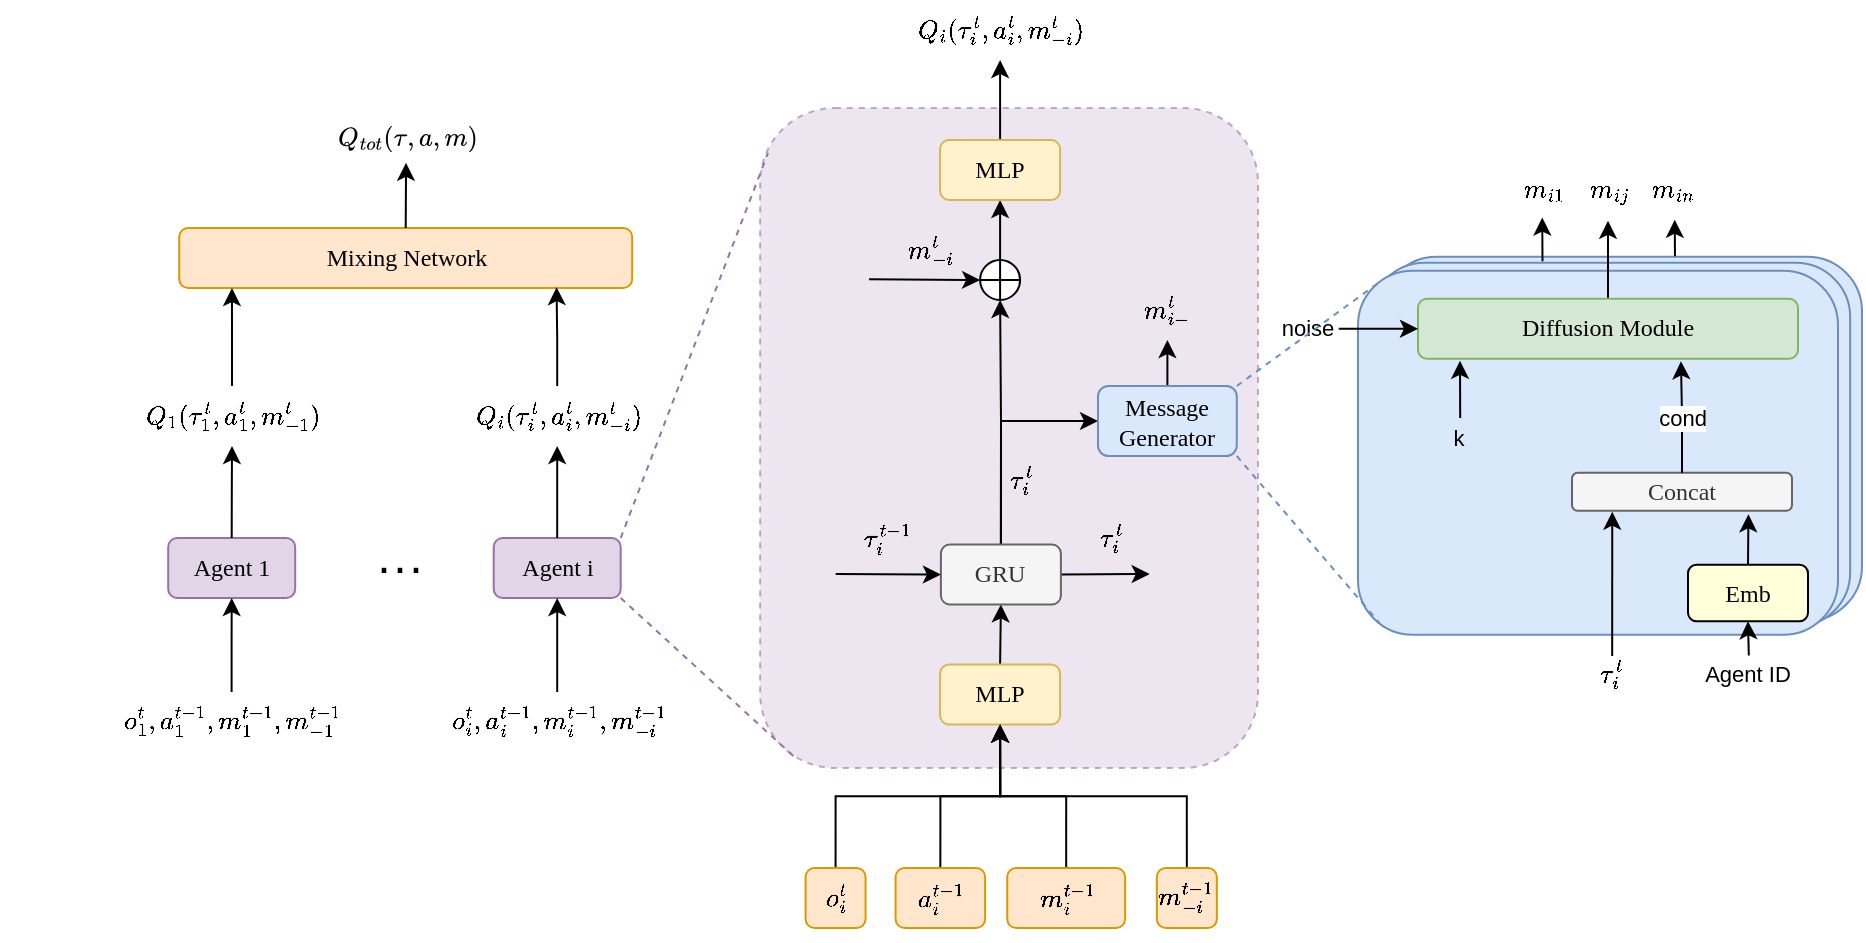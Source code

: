 <mxfile version="28.2.3">
  <diagram name="第 1 页" id="j_kEB10xvvqMMHWBlaHw">
    <mxGraphModel dx="1535" dy="314" grid="1" gridSize="10" guides="1" tooltips="1" connect="1" arrows="1" fold="1" page="1" pageScale="1" pageWidth="827" pageHeight="1169" math="1" shadow="0">
      <root>
        <mxCell id="0" />
        <mxCell id="1" parent="0" />
        <mxCell id="zm6_JO2zca3JV_tI3bl0-4" value="" style="rounded=1;whiteSpace=wrap;html=1;fillColor=#dae8fc;strokeColor=#6c8ebf;fontFamily=Garamond;" vertex="1" parent="1">
          <mxGeometry x="682" y="134.38" width="240" height="182" as="geometry" />
        </mxCell>
        <mxCell id="zm6_JO2zca3JV_tI3bl0-3" value="" style="rounded=1;whiteSpace=wrap;html=1;fillColor=#dae8fc;strokeColor=#6c8ebf;fontFamily=Garamond;" vertex="1" parent="1">
          <mxGeometry x="676.09" y="137.38" width="240" height="182" as="geometry" />
        </mxCell>
        <mxCell id="j8fgbLzyiCRr671T6UBr-1" value="" style="rounded=1;whiteSpace=wrap;html=1;fillColor=#dae8fc;strokeColor=#6c8ebf;fontFamily=Garamond;" parent="1" vertex="1">
          <mxGeometry x="670.0" y="141.38" width="240" height="182" as="geometry" />
        </mxCell>
        <mxCell id="j8fgbLzyiCRr671T6UBr-2" value="" style="text;html=1;align=center;verticalAlign=middle;whiteSpace=wrap;rounded=1;fillColor=#e1d5e7;strokeColor=#9673a6;fontFamily=Garamond;opacity=60;dashed=1;" parent="1" vertex="1">
          <mxGeometry x="371.05" y="60" width="248.95" height="330" as="geometry" />
        </mxCell>
        <mxCell id="j8fgbLzyiCRr671T6UBr-3" value="Agent 1" style="text;html=1;align=center;verticalAlign=middle;whiteSpace=wrap;rounded=1;fillColor=#e1d5e7;strokeColor=#9673a6;fontFamily=Garamond;" parent="1" vertex="1">
          <mxGeometry x="75.1" y="275" width="63.5" height="30" as="geometry" />
        </mxCell>
        <mxCell id="j8fgbLzyiCRr671T6UBr-4" value="Agent i" style="text;html=1;align=center;verticalAlign=middle;whiteSpace=wrap;rounded=1;fillColor=#e1d5e7;strokeColor=#9673a6;fontFamily=Garamond;" parent="1" vertex="1">
          <mxGeometry x="237.85" y="275" width="63.5" height="30" as="geometry" />
        </mxCell>
        <mxCell id="j8fgbLzyiCRr671T6UBr-5" style="edgeStyle=orthogonalEdgeStyle;rounded=0;orthogonalLoop=1;jettySize=auto;html=1;entryX=0.5;entryY=1;entryDx=0;entryDy=0;" parent="1" source="j8fgbLzyiCRr671T6UBr-6" target="j8fgbLzyiCRr671T6UBr-3" edge="1">
          <mxGeometry relative="1" as="geometry" />
        </mxCell>
        <mxCell id="j8fgbLzyiCRr671T6UBr-6" value="&lt;span style=&quot;text-align: start; white-space: pre-wrap;&quot;&gt;$$o_1^t,a_1^{t-1},m_1^{t-1},m_{-1}^{t-1}$$&lt;/span&gt;" style="text;html=1;align=center;verticalAlign=middle;resizable=0;points=[];autosize=1;strokeColor=none;fillColor=none;fontSize=11;" parent="1" vertex="1">
          <mxGeometry x="-8.15" y="352" width="230" height="30" as="geometry" />
        </mxCell>
        <mxCell id="j8fgbLzyiCRr671T6UBr-7" style="edgeStyle=orthogonalEdgeStyle;rounded=0;orthogonalLoop=1;jettySize=auto;html=1;entryX=0.5;entryY=1;entryDx=0;entryDy=0;" parent="1" source="j8fgbLzyiCRr671T6UBr-8" target="j8fgbLzyiCRr671T6UBr-4" edge="1">
          <mxGeometry relative="1" as="geometry" />
        </mxCell>
        <mxCell id="j8fgbLzyiCRr671T6UBr-8" value="&lt;span style=&quot;text-align: start; white-space: pre-wrap;&quot;&gt;$$o_i^t,a_i^{t-1},m_i^{t-1},m_{-i}^{t-1}$$&lt;/span&gt;" style="text;html=1;align=center;verticalAlign=middle;resizable=0;points=[];autosize=1;strokeColor=none;fillColor=none;fontSize=11;" parent="1" vertex="1">
          <mxGeometry x="159.6" y="352" width="220" height="30" as="geometry" />
        </mxCell>
        <mxCell id="j8fgbLzyiCRr671T6UBr-9" value="&lt;font style=&quot;font-size: 24px;&quot;&gt;···&lt;/font&gt;" style="text;html=1;align=center;verticalAlign=middle;whiteSpace=wrap;rounded=0;" parent="1" vertex="1">
          <mxGeometry x="170" y="275" width="42" height="30" as="geometry" />
        </mxCell>
        <mxCell id="j8fgbLzyiCRr671T6UBr-10" value="&lt;span style=&quot;text-align: start; white-space: pre-wrap;&quot;&gt;$$Q_1(\tau_1^t,a_1^t,m_{-1}^t)$$&lt;/span&gt;" style="text;html=1;align=center;verticalAlign=middle;resizable=0;points=[];autosize=1;strokeColor=none;fillColor=none;fontSize=11;" parent="1" vertex="1">
          <mxGeometry x="12" y="199" width="190" height="30" as="geometry" />
        </mxCell>
        <mxCell id="j8fgbLzyiCRr671T6UBr-11" value="&lt;span style=&quot;text-align: start; white-space: pre-wrap;&quot;&gt;$$Q_i(\tau_i^t,a_i^t,m_{-i}^t)$$&lt;/span&gt;" style="text;html=1;align=center;verticalAlign=middle;resizable=0;points=[];autosize=1;strokeColor=none;fillColor=none;fontSize=11;" parent="1" vertex="1">
          <mxGeometry x="184.6" y="199" width="170" height="30" as="geometry" />
        </mxCell>
        <mxCell id="j8fgbLzyiCRr671T6UBr-12" style="edgeStyle=orthogonalEdgeStyle;rounded=0;orthogonalLoop=1;jettySize=auto;html=1;exitX=0.5;exitY=0;exitDx=0;exitDy=0;" parent="1" source="j8fgbLzyiCRr671T6UBr-3" target="j8fgbLzyiCRr671T6UBr-10" edge="1">
          <mxGeometry relative="1" as="geometry" />
        </mxCell>
        <mxCell id="j8fgbLzyiCRr671T6UBr-13" style="edgeStyle=orthogonalEdgeStyle;rounded=0;orthogonalLoop=1;jettySize=auto;html=1;exitX=0.5;exitY=0;exitDx=0;exitDy=0;" parent="1" source="j8fgbLzyiCRr671T6UBr-4" target="j8fgbLzyiCRr671T6UBr-11" edge="1">
          <mxGeometry relative="1" as="geometry" />
        </mxCell>
        <mxCell id="j8fgbLzyiCRr671T6UBr-14" value="Mixing Network" style="text;html=1;align=center;verticalAlign=middle;whiteSpace=wrap;rounded=1;fillColor=#ffe6cc;strokeColor=#d79b00;fontFamily=Garamond;" parent="1" vertex="1">
          <mxGeometry x="80.6" y="120" width="226.5" height="30" as="geometry" />
        </mxCell>
        <mxCell id="j8fgbLzyiCRr671T6UBr-15" style="edgeStyle=orthogonalEdgeStyle;rounded=0;orthogonalLoop=1;jettySize=auto;html=1;entryX=0.218;entryY=1;entryDx=0;entryDy=0;entryPerimeter=0;" parent="1" source="j8fgbLzyiCRr671T6UBr-10" edge="1">
          <mxGeometry relative="1" as="geometry">
            <mxPoint x="106.977" y="150" as="targetPoint" />
          </mxGeometry>
        </mxCell>
        <mxCell id="j8fgbLzyiCRr671T6UBr-16" style="edgeStyle=orthogonalEdgeStyle;rounded=0;orthogonalLoop=1;jettySize=auto;html=1;entryX=0.833;entryY=0.986;entryDx=0;entryDy=0;entryPerimeter=0;" parent="1" source="j8fgbLzyiCRr671T6UBr-11" target="j8fgbLzyiCRr671T6UBr-14" edge="1">
          <mxGeometry relative="1" as="geometry" />
        </mxCell>
        <mxCell id="j8fgbLzyiCRr671T6UBr-17" value="&lt;span style=&quot;text-align: start; white-space: pre-wrap;&quot;&gt;&lt;svg style=&quot;vertical-align: -0.566ex;&quot; xmlns:xlink=&quot;http://www.w3.org/1999/xlink&quot; viewBox=&quot;0 -750 5318.8 1000&quot; role=&quot;img&quot; height=&quot;2.262ex&quot; width=&quot;12.034ex&quot; xmlns=&quot;http://www.w3.org/2000/svg&quot;&gt;&lt;defs&gt;&lt;path d=&quot;M399 -80Q399 -47 400 -30T402 -11V-7L387 -11Q341 -22 303 -22Q208 -22 138 35T51 201Q50 209 50 244Q50 346 98 438T227 601Q351 704 476 704Q514 704 524 703Q621 689 680 617T740 435Q740 255 592 107Q529 47 461 16L444 8V3Q444 2 449 -24T470 -66T516 -82Q551 -82 583 -60T625 -3Q631 11 638 11Q647 11 649 2Q649 -6 639 -34T611 -100T557 -165T481 -194Q399 -194 399 -87V-80ZM636 468Q636 523 621 564T580 625T530 655T477 665Q429 665 379 640Q277 591 215 464T153 216Q153 110 207 59Q231 38 236 38V46Q236 86 269 120T347 155Q372 155 390 144T417 114T429 82T435 55L448 64Q512 108 557 185T619 334T636 468ZM314 18Q362 18 404 39L403 49Q399 104 366 115Q354 117 347 117Q344 117 341 117T337 118Q317 118 296 98T274 52Q274 18 314 18Z&quot; id=&quot;MJX-17-TEX-I-1D444&quot;&gt;&lt;/path&gt;&lt;path d=&quot;M26 385Q19 392 19 395Q19 399 22 411T27 425Q29 430 36 430T87 431H140L159 511Q162 522 166 540T173 566T179 586T187 603T197 615T211 624T229 626Q247 625 254 615T261 596Q261 589 252 549T232 470L222 433Q222 431 272 431H323Q330 424 330 420Q330 398 317 385H210L174 240Q135 80 135 68Q135 26 162 26Q197 26 230 60T283 144Q285 150 288 151T303 153H307Q322 153 322 145Q322 142 319 133Q314 117 301 95T267 48T216 6T155 -11Q125 -11 98 4T59 56Q57 64 57 83V101L92 241Q127 382 128 383Q128 385 77 385H26Z&quot; id=&quot;MJX-17-TEX-I-1D461&quot;&gt;&lt;/path&gt;&lt;path d=&quot;M201 -11Q126 -11 80 38T34 156Q34 221 64 279T146 380Q222 441 301 441Q333 441 341 440Q354 437 367 433T402 417T438 387T464 338T476 268Q476 161 390 75T201 -11ZM121 120Q121 70 147 48T206 26Q250 26 289 58T351 142Q360 163 374 216T388 308Q388 352 370 375Q346 405 306 405Q243 405 195 347Q158 303 140 230T121 120Z&quot; id=&quot;MJX-17-TEX-I-1D45C&quot;&gt;&lt;/path&gt;&lt;path d=&quot;M94 250Q94 319 104 381T127 488T164 576T202 643T244 695T277 729T302 750H315H319Q333 750 333 741Q333 738 316 720T275 667T226 581T184 443T167 250T184 58T225 -81T274 -167T316 -220T333 -241Q333 -250 318 -250H315H302L274 -226Q180 -141 137 -14T94 250Z&quot; id=&quot;MJX-17-TEX-N-28&quot;&gt;&lt;/path&gt;&lt;path d=&quot;M39 284Q18 284 18 294Q18 301 45 338T99 398Q134 425 164 429Q170 431 332 431Q492 431 497 429Q517 424 517 402Q517 388 508 376T485 360Q479 358 389 358T299 356Q298 355 283 274T251 109T233 20Q228 5 215 -4T186 -13Q153 -13 153 20V30L203 192Q214 228 227 272T248 336L254 357Q254 358 208 358Q206 358 197 358T183 359Q105 359 61 295Q56 287 53 286T39 284Z&quot; id=&quot;MJX-17-TEX-I-1D70F&quot;&gt;&lt;/path&gt;&lt;path d=&quot;M78 35T78 60T94 103T137 121Q165 121 187 96T210 8Q210 -27 201 -60T180 -117T154 -158T130 -185T117 -194Q113 -194 104 -185T95 -172Q95 -168 106 -156T131 -126T157 -76T173 -3V9L172 8Q170 7 167 6T161 3T152 1T140 0Q113 0 96 17Z&quot; id=&quot;MJX-17-TEX-N-2C&quot;&gt;&lt;/path&gt;&lt;path d=&quot;M33 157Q33 258 109 349T280 441Q331 441 370 392Q386 422 416 422Q429 422 439 414T449 394Q449 381 412 234T374 68Q374 43 381 35T402 26Q411 27 422 35Q443 55 463 131Q469 151 473 152Q475 153 483 153H487Q506 153 506 144Q506 138 501 117T481 63T449 13Q436 0 417 -8Q409 -10 393 -10Q359 -10 336 5T306 36L300 51Q299 52 296 50Q294 48 292 46Q233 -10 172 -10Q117 -10 75 30T33 157ZM351 328Q351 334 346 350T323 385T277 405Q242 405 210 374T160 293Q131 214 119 129Q119 126 119 118T118 106Q118 61 136 44T179 26Q217 26 254 59T298 110Q300 114 325 217T351 328Z&quot; id=&quot;MJX-17-TEX-I-1D44E&quot;&gt;&lt;/path&gt;&lt;path d=&quot;M21 287Q22 293 24 303T36 341T56 388T88 425T132 442T175 435T205 417T221 395T229 376L231 369Q231 367 232 367L243 378Q303 442 384 442Q401 442 415 440T441 433T460 423T475 411T485 398T493 385T497 373T500 364T502 357L510 367Q573 442 659 442Q713 442 746 415T780 336Q780 285 742 178T704 50Q705 36 709 31T724 26Q752 26 776 56T815 138Q818 149 821 151T837 153Q857 153 857 145Q857 144 853 130Q845 101 831 73T785 17T716 -10Q669 -10 648 17T627 73Q627 92 663 193T700 345Q700 404 656 404H651Q565 404 506 303L499 291L466 157Q433 26 428 16Q415 -11 385 -11Q372 -11 364 -4T353 8T350 18Q350 29 384 161L420 307Q423 322 423 345Q423 404 379 404H374Q288 404 229 303L222 291L189 157Q156 26 151 16Q138 -11 108 -11Q95 -11 87 -5T76 7T74 17Q74 30 112 181Q151 335 151 342Q154 357 154 369Q154 405 129 405Q107 405 92 377T69 316T57 280Q55 278 41 278H27Q21 284 21 287Z&quot; id=&quot;MJX-17-TEX-I-1D45A&quot;&gt;&lt;/path&gt;&lt;path d=&quot;M60 749L64 750Q69 750 74 750H86L114 726Q208 641 251 514T294 250Q294 182 284 119T261 12T224 -76T186 -143T145 -194T113 -227T90 -246Q87 -249 86 -250H74Q66 -250 63 -250T58 -247T55 -238Q56 -237 66 -225Q221 -64 221 250T66 725Q56 737 55 738Q55 746 60 749Z&quot; id=&quot;MJX-17-TEX-N-29&quot;&gt;&lt;/path&gt;&lt;/defs&gt;&lt;g transform=&quot;scale(1,-1)&quot; stroke-width=&quot;0&quot; fill=&quot;currentColor&quot; stroke=&quot;currentColor&quot;&gt;&lt;g data-mml-node=&quot;math&quot;&gt;&lt;g data-mml-node=&quot;msub&quot;&gt;&lt;g data-mml-node=&quot;mi&quot;&gt;&lt;use xlink:href=&quot;#MJX-17-TEX-I-1D444&quot; data-c=&quot;1D444&quot;&gt;&lt;/use&gt;&lt;/g&gt;&lt;g data-mjx-texclass=&quot;ORD&quot; transform=&quot;translate(824,-150) scale(0.707)&quot; data-mml-node=&quot;TeXAtom&quot;&gt;&lt;g data-mml-node=&quot;mi&quot;&gt;&lt;use xlink:href=&quot;#MJX-17-TEX-I-1D461&quot; data-c=&quot;1D461&quot;&gt;&lt;/use&gt;&lt;/g&gt;&lt;g transform=&quot;translate(361,0)&quot; data-mml-node=&quot;mi&quot;&gt;&lt;use xlink:href=&quot;#MJX-17-TEX-I-1D45C&quot; data-c=&quot;1D45C&quot;&gt;&lt;/use&gt;&lt;/g&gt;&lt;g transform=&quot;translate(846,0)&quot; data-mml-node=&quot;mi&quot;&gt;&lt;use xlink:href=&quot;#MJX-17-TEX-I-1D461&quot; data-c=&quot;1D461&quot;&gt;&lt;/use&gt;&lt;/g&gt;&lt;/g&gt;&lt;/g&gt;&lt;g transform=&quot;translate(1727.5,0)&quot; data-mml-node=&quot;mo&quot;&gt;&lt;use xlink:href=&quot;#MJX-17-TEX-N-28&quot; data-c=&quot;28&quot;&gt;&lt;/use&gt;&lt;/g&gt;&lt;g transform=&quot;translate(2116.5,0)&quot; data-mml-node=&quot;mi&quot;&gt;&lt;use xlink:href=&quot;#MJX-17-TEX-I-1D70F&quot; data-c=&quot;1D70F&quot;&gt;&lt;/use&gt;&lt;/g&gt;&lt;g transform=&quot;translate(2633.5,0)&quot; data-mml-node=&quot;mo&quot;&gt;&lt;use xlink:href=&quot;#MJX-17-TEX-N-2C&quot; data-c=&quot;2C&quot;&gt;&lt;/use&gt;&lt;/g&gt;&lt;g transform=&quot;translate(3078.1,0)&quot; data-mml-node=&quot;mi&quot;&gt;&lt;use xlink:href=&quot;#MJX-17-TEX-I-1D44E&quot; data-c=&quot;1D44E&quot;&gt;&lt;/use&gt;&lt;/g&gt;&lt;g transform=&quot;translate(3607.1,0)&quot; data-mml-node=&quot;mo&quot;&gt;&lt;use xlink:href=&quot;#MJX-17-TEX-N-2C&quot; data-c=&quot;2C&quot;&gt;&lt;/use&gt;&lt;/g&gt;&lt;g transform=&quot;translate(4051.8,0)&quot; data-mml-node=&quot;mi&quot;&gt;&lt;use xlink:href=&quot;#MJX-17-TEX-I-1D45A&quot; data-c=&quot;1D45A&quot;&gt;&lt;/use&gt;&lt;/g&gt;&lt;g transform=&quot;translate(4929.8,0)&quot; data-mml-node=&quot;mo&quot;&gt;&lt;use xlink:href=&quot;#MJX-17-TEX-N-29&quot; data-c=&quot;29&quot;&gt;&lt;/use&gt;&lt;/g&gt;&lt;/g&gt;&lt;/g&gt;&lt;/svg&gt;&lt;/span&gt;" style="text;html=1;align=center;verticalAlign=middle;resizable=0;points=[];autosize=1;strokeColor=none;fillColor=none;fontSize=11;" parent="1" vertex="1">
          <mxGeometry x="148.85" y="60" width="90" height="30" as="geometry" />
        </mxCell>
        <mxCell id="j8fgbLzyiCRr671T6UBr-18" style="edgeStyle=orthogonalEdgeStyle;rounded=0;orthogonalLoop=1;jettySize=auto;html=1;exitX=0.5;exitY=0;exitDx=0;exitDy=0;entryX=0.502;entryY=0.914;entryDx=0;entryDy=0;entryPerimeter=0;" parent="1" source="j8fgbLzyiCRr671T6UBr-14" target="j8fgbLzyiCRr671T6UBr-17" edge="1">
          <mxGeometry relative="1" as="geometry" />
        </mxCell>
        <mxCell id="j8fgbLzyiCRr671T6UBr-19" style="edgeStyle=orthogonalEdgeStyle;rounded=0;orthogonalLoop=1;jettySize=auto;html=1;entryX=0.5;entryY=1;entryDx=0;entryDy=0;exitX=0.5;exitY=0;exitDx=0;exitDy=0;" parent="1" source="j8fgbLzyiCRr671T6UBr-67" target="j8fgbLzyiCRr671T6UBr-22" edge="1">
          <mxGeometry relative="1" as="geometry">
            <mxPoint x="491.517" y="402.0" as="sourcePoint" />
          </mxGeometry>
        </mxCell>
        <mxCell id="j8fgbLzyiCRr671T6UBr-21" style="edgeStyle=orthogonalEdgeStyle;rounded=0;orthogonalLoop=1;jettySize=auto;html=1;exitX=0.5;exitY=0;exitDx=0;exitDy=0;entryX=0.5;entryY=1;entryDx=0;entryDy=0;" parent="1" source="j8fgbLzyiCRr671T6UBr-22" target="j8fgbLzyiCRr671T6UBr-26" edge="1">
          <mxGeometry relative="1" as="geometry" />
        </mxCell>
        <mxCell id="j8fgbLzyiCRr671T6UBr-22" value="MLP" style="rounded=1;whiteSpace=wrap;html=1;fillColor=#fff2cc;fontFamily=Garamond;strokeColor=#d6b656;" parent="1" vertex="1">
          <mxGeometry x="461.05" y="338.25" width="60" height="30" as="geometry" />
        </mxCell>
        <mxCell id="j8fgbLzyiCRr671T6UBr-23" style="rounded=0;orthogonalLoop=1;jettySize=auto;html=1;exitX=1;exitY=0.5;exitDx=0;exitDy=0;" parent="1" source="j8fgbLzyiCRr671T6UBr-26" edge="1">
          <mxGeometry relative="1" as="geometry">
            <mxPoint x="565.85" y="293" as="targetPoint" />
          </mxGeometry>
        </mxCell>
        <mxCell id="j8fgbLzyiCRr671T6UBr-24" style="edgeStyle=orthogonalEdgeStyle;rounded=0;orthogonalLoop=1;jettySize=auto;html=1;exitX=0.5;exitY=0;exitDx=0;exitDy=0;entryX=0.5;entryY=1;entryDx=0;entryDy=0;" parent="1" source="j8fgbLzyiCRr671T6UBr-26" target="j8fgbLzyiCRr671T6UBr-31" edge="1">
          <mxGeometry relative="1" as="geometry" />
        </mxCell>
        <mxCell id="j8fgbLzyiCRr671T6UBr-25" style="edgeStyle=orthogonalEdgeStyle;rounded=0;orthogonalLoop=1;jettySize=auto;html=1;exitX=0.5;exitY=0;exitDx=0;exitDy=0;entryX=0;entryY=0.5;entryDx=0;entryDy=0;" parent="1" source="j8fgbLzyiCRr671T6UBr-26" target="j8fgbLzyiCRr671T6UBr-33" edge="1">
          <mxGeometry relative="1" as="geometry">
            <Array as="points">
              <mxPoint x="491" y="216" />
            </Array>
          </mxGeometry>
        </mxCell>
        <mxCell id="j8fgbLzyiCRr671T6UBr-26" value="GRU" style="rounded=1;whiteSpace=wrap;html=1;fillColor=#f5f5f5;strokeColor=#666666;fontFamily=Garamond;fontColor=#333333;" parent="1" vertex="1">
          <mxGeometry x="461.45" y="278.25" width="60" height="30" as="geometry" />
        </mxCell>
        <mxCell id="j8fgbLzyiCRr671T6UBr-27" value="&lt;span style=&quot;text-align: start; white-space: pre-wrap;&quot;&gt;$$\tau_i^t$$&lt;/span&gt;" style="text;html=1;align=center;verticalAlign=middle;resizable=0;points=[];autosize=1;strokeColor=none;fillColor=none;fontSize=11;" parent="1" vertex="1">
          <mxGeometry x="505.85" y="260" width="80" height="30" as="geometry" />
        </mxCell>
        <mxCell id="j8fgbLzyiCRr671T6UBr-28" style="rounded=0;orthogonalLoop=1;jettySize=auto;html=1;entryX=0;entryY=0.5;entryDx=0;entryDy=0;" parent="1" target="j8fgbLzyiCRr671T6UBr-26" edge="1">
          <mxGeometry relative="1" as="geometry">
            <mxPoint x="599.85" y="290.143" as="targetPoint" />
            <mxPoint x="408.85" y="293" as="sourcePoint" />
          </mxGeometry>
        </mxCell>
        <mxCell id="j8fgbLzyiCRr671T6UBr-29" value="&lt;span style=&quot;text-align: start; white-space: pre-wrap;&quot;&gt;$$\tau_i^{t-1}$$&lt;/span&gt;" style="text;html=1;align=center;verticalAlign=middle;resizable=0;points=[];autosize=1;strokeColor=none;fillColor=none;fontSize=11;" parent="1" vertex="1">
          <mxGeometry x="383.6" y="260" width="100" height="30" as="geometry" />
        </mxCell>
        <mxCell id="j8fgbLzyiCRr671T6UBr-30" style="edgeStyle=orthogonalEdgeStyle;rounded=0;orthogonalLoop=1;jettySize=auto;html=1;exitX=0.5;exitY=0;exitDx=0;exitDy=0;entryX=0.5;entryY=1;entryDx=0;entryDy=0;" parent="1" source="j8fgbLzyiCRr671T6UBr-31" target="j8fgbLzyiCRr671T6UBr-39" edge="1">
          <mxGeometry relative="1" as="geometry" />
        </mxCell>
        <mxCell id="j8fgbLzyiCRr671T6UBr-31" value="" style="shape=orEllipse;perimeter=ellipsePerimeter;whiteSpace=wrap;html=1;backgroundOutline=1;fontStyle=1;" parent="1" vertex="1">
          <mxGeometry x="481.05" y="136" width="20" height="20" as="geometry" />
        </mxCell>
        <mxCell id="zm6_JO2zca3JV_tI3bl0-14" style="edgeStyle=orthogonalEdgeStyle;rounded=0;orthogonalLoop=1;jettySize=auto;html=1;exitX=0.5;exitY=0;exitDx=0;exitDy=0;" edge="1" parent="1" source="j8fgbLzyiCRr671T6UBr-33" target="j8fgbLzyiCRr671T6UBr-78">
          <mxGeometry relative="1" as="geometry" />
        </mxCell>
        <mxCell id="j8fgbLzyiCRr671T6UBr-33" value="&lt;font&gt;Message&lt;br&gt;Generator&lt;/font&gt;" style="rounded=1;whiteSpace=wrap;html=1;fillColor=#dae8fc;strokeColor=#6c8ebf;fontFamily=Garamond;" parent="1" vertex="1">
          <mxGeometry x="540.0" y="199" width="69.4" height="35" as="geometry" />
        </mxCell>
        <mxCell id="j8fgbLzyiCRr671T6UBr-35" value="&lt;span style=&quot;text-align: start; white-space: pre-wrap;&quot;&gt;$$m_{-i}^t$$&lt;/span&gt;" style="text;html=1;align=center;verticalAlign=middle;resizable=0;points=[];autosize=1;strokeColor=none;fillColor=none;fontSize=11;" parent="1" vertex="1">
          <mxGeometry x="415.85" y="116" width="80" height="30" as="geometry" />
        </mxCell>
        <mxCell id="j8fgbLzyiCRr671T6UBr-36" style="rounded=0;orthogonalLoop=1;jettySize=auto;html=1;entryX=0;entryY=0.5;entryDx=0;entryDy=0;exitX=0.121;exitY=0.986;exitDx=0;exitDy=0;exitPerimeter=0;" parent="1" source="j8fgbLzyiCRr671T6UBr-35" target="j8fgbLzyiCRr671T6UBr-31" edge="1">
          <mxGeometry relative="1" as="geometry">
            <mxPoint x="468.85" y="256" as="targetPoint" />
            <mxPoint x="415.85" y="256" as="sourcePoint" />
          </mxGeometry>
        </mxCell>
        <mxCell id="j8fgbLzyiCRr671T6UBr-37" value="&lt;span style=&quot;text-align: start; white-space: pre-wrap;&quot;&gt;$$\tau_i^t$$&lt;/span&gt;" style="text;html=1;align=center;verticalAlign=middle;resizable=0;points=[];autosize=1;strokeColor=none;fillColor=none;fontSize=11;" parent="1" vertex="1">
          <mxGeometry x="461.45" y="231.38" width="80" height="30" as="geometry" />
        </mxCell>
        <mxCell id="j8fgbLzyiCRr671T6UBr-38" style="edgeStyle=orthogonalEdgeStyle;rounded=0;orthogonalLoop=1;jettySize=auto;html=1;exitX=0.5;exitY=0;exitDx=0;exitDy=0;" parent="1" source="j8fgbLzyiCRr671T6UBr-39" target="j8fgbLzyiCRr671T6UBr-40" edge="1">
          <mxGeometry relative="1" as="geometry" />
        </mxCell>
        <mxCell id="j8fgbLzyiCRr671T6UBr-39" value="MLP" style="rounded=1;whiteSpace=wrap;html=1;fillColor=#fff2cc;fontFamily=Garamond;strokeColor=#d6b656;" parent="1" vertex="1">
          <mxGeometry x="461.05" y="76" width="60" height="30" as="geometry" />
        </mxCell>
        <mxCell id="j8fgbLzyiCRr671T6UBr-40" value="&lt;span style=&quot;text-align: start; white-space: pre-wrap;&quot;&gt;$$Q_i(\tau_i^t,a_i^t,m_{-i}^t)$$&lt;/span&gt;" style="text;html=1;align=center;verticalAlign=middle;resizable=0;points=[];autosize=1;strokeColor=none;fillColor=none;fontSize=11;" parent="1" vertex="1">
          <mxGeometry x="406.05" y="6" width="170" height="30" as="geometry" />
        </mxCell>
        <mxCell id="j8fgbLzyiCRr671T6UBr-41" style="rounded=0;orthogonalLoop=1;jettySize=auto;html=1;entryX=0.016;entryY=0.068;entryDx=0;entryDy=0;entryPerimeter=0;endArrow=none;endFill=0;exitX=1;exitY=0;exitDx=0;exitDy=0;dashed=1;fillColor=#e1d5e7;strokeColor=#9673a6;" parent="1" source="j8fgbLzyiCRr671T6UBr-4" target="j8fgbLzyiCRr671T6UBr-2" edge="1">
          <mxGeometry relative="1" as="geometry">
            <mxPoint x="303.6" y="276" as="sourcePoint" />
          </mxGeometry>
        </mxCell>
        <mxCell id="j8fgbLzyiCRr671T6UBr-42" style="rounded=0;orthogonalLoop=1;jettySize=auto;html=1;entryX=0.067;entryY=0.982;entryDx=0;entryDy=0;entryPerimeter=0;endArrow=none;endFill=0;exitX=1;exitY=1;exitDx=0;exitDy=0;dashed=1;fillColor=#e1d5e7;strokeColor=#9673a6;" parent="1" source="j8fgbLzyiCRr671T6UBr-4" target="j8fgbLzyiCRr671T6UBr-2" edge="1">
          <mxGeometry relative="1" as="geometry">
            <mxPoint x="323.6" y="365" as="sourcePoint" />
            <mxPoint x="396.6" y="200" as="targetPoint" />
          </mxGeometry>
        </mxCell>
        <mxCell id="zm6_JO2zca3JV_tI3bl0-5" style="edgeStyle=orthogonalEdgeStyle;rounded=0;orthogonalLoop=1;jettySize=auto;html=1;exitX=0.5;exitY=0;exitDx=0;exitDy=0;" edge="1" parent="1" source="j8fgbLzyiCRr671T6UBr-44" target="j8fgbLzyiCRr671T6UBr-55">
          <mxGeometry relative="1" as="geometry" />
        </mxCell>
        <mxCell id="j8fgbLzyiCRr671T6UBr-44" value="Diffusion Module" style="rounded=1;whiteSpace=wrap;html=1;fillColor=#d5e8d4;fontFamily=Garamond;strokeColor=#82b366;" parent="1" vertex="1">
          <mxGeometry x="700.0" y="155.38" width="190" height="30" as="geometry" />
        </mxCell>
        <mxCell id="j8fgbLzyiCRr671T6UBr-45" style="edgeStyle=orthogonalEdgeStyle;rounded=0;orthogonalLoop=1;jettySize=auto;html=1;exitX=0.5;exitY=0;exitDx=0;exitDy=0;entryX=0.183;entryY=1.026;entryDx=0;entryDy=0;entryPerimeter=0;" parent="1" source="j8fgbLzyiCRr671T6UBr-46" target="j8fgbLzyiCRr671T6UBr-61" edge="1">
          <mxGeometry relative="1" as="geometry">
            <mxPoint x="757.62" y="370.38" as="targetPoint" />
          </mxGeometry>
        </mxCell>
        <mxCell id="j8fgbLzyiCRr671T6UBr-46" value="&lt;span style=&quot;font-size: 11px; text-align: start; white-space-collapse: preserve;&quot;&gt;$$\tau_i^t$$&lt;/span&gt;" style="text;html=1;align=center;verticalAlign=middle;whiteSpace=wrap;rounded=0;" parent="1" vertex="1">
          <mxGeometry x="789.4" y="334" width="15.38" height="18" as="geometry" />
        </mxCell>
        <mxCell id="j8fgbLzyiCRr671T6UBr-47" style="edgeStyle=orthogonalEdgeStyle;rounded=0;orthogonalLoop=1;jettySize=auto;html=1;entryX=0;entryY=0.5;entryDx=0;entryDy=0;exitX=1;exitY=0.5;exitDx=0;exitDy=0;" parent="1" source="j8fgbLzyiCRr671T6UBr-48" target="j8fgbLzyiCRr671T6UBr-44" edge="1">
          <mxGeometry relative="1" as="geometry">
            <mxPoint x="733.0" y="216.38" as="sourcePoint" />
            <mxPoint x="790" y="196.38" as="targetPoint" />
          </mxGeometry>
        </mxCell>
        <mxCell id="j8fgbLzyiCRr671T6UBr-48" value="&lt;span style=&quot;font-size: 11px; text-align: start; white-space-collapse: preserve;&quot;&gt;noise&lt;/span&gt;" style="text;html=1;align=center;verticalAlign=middle;whiteSpace=wrap;rounded=0;" parent="1" vertex="1">
          <mxGeometry x="630.0" y="161.25" width="30.38" height="18.25" as="geometry" />
        </mxCell>
        <mxCell id="j8fgbLzyiCRr671T6UBr-49" style="edgeStyle=orthogonalEdgeStyle;rounded=0;orthogonalLoop=1;jettySize=auto;html=1;exitX=0.5;exitY=0;exitDx=0;exitDy=0;entryX=0.5;entryY=1;entryDx=0;entryDy=0;" parent="1" source="j8fgbLzyiCRr671T6UBr-50" target="j8fgbLzyiCRr671T6UBr-51" edge="1">
          <mxGeometry relative="1" as="geometry" />
        </mxCell>
        <mxCell id="j8fgbLzyiCRr671T6UBr-50" value="&lt;div style=&quot;text-align: start;&quot;&gt;&lt;span style=&quot;background-color: transparent; color: light-dark(rgb(0, 0, 0), rgb(255, 255, 255)); font-size: 11px; white-space-collapse: preserve;&quot;&gt;Agent ID&lt;/span&gt;&lt;/div&gt;" style="text;html=1;align=center;verticalAlign=middle;whiteSpace=wrap;rounded=0;" parent="1" vertex="1">
          <mxGeometry x="840.4" y="333.75" width="50" height="18.25" as="geometry" />
        </mxCell>
        <mxCell id="j8fgbLzyiCRr671T6UBr-51" value="Emb" style="rounded=1;whiteSpace=wrap;html=1;fillColor=#ffffd9;fontFamily=Garamond;" parent="1" vertex="1">
          <mxGeometry x="835" y="288.38" width="60" height="28.25" as="geometry" />
        </mxCell>
        <mxCell id="j8fgbLzyiCRr671T6UBr-52" style="edgeStyle=orthogonalEdgeStyle;rounded=0;orthogonalLoop=1;jettySize=auto;html=1;exitX=0.5;exitY=0;exitDx=0;exitDy=0;" parent="1" source="j8fgbLzyiCRr671T6UBr-53" edge="1">
          <mxGeometry relative="1" as="geometry">
            <mxPoint x="722.09" y="218.38" as="sourcePoint" />
            <mxPoint x="721" y="186.38" as="targetPoint" />
          </mxGeometry>
        </mxCell>
        <mxCell id="j8fgbLzyiCRr671T6UBr-53" value="&lt;span style=&quot;font-size: 11px; text-align: start; white-space-collapse: preserve;&quot;&gt;k&lt;/span&gt;" style="text;html=1;align=center;verticalAlign=middle;whiteSpace=wrap;rounded=0;" parent="1" vertex="1">
          <mxGeometry x="713.4" y="215" width="15.38" height="20" as="geometry" />
        </mxCell>
        <mxCell id="j8fgbLzyiCRr671T6UBr-54" value="&lt;span style=&quot;text-align: start; white-space: pre-wrap;&quot;&gt;$$m_{i1}$$&lt;/span&gt;" style="text;html=1;align=center;verticalAlign=middle;resizable=0;points=[];autosize=1;strokeColor=none;fillColor=none;fontSize=11;" parent="1" vertex="1">
          <mxGeometry x="722.78" y="86.38" width="80" height="30" as="geometry" />
        </mxCell>
        <mxCell id="j8fgbLzyiCRr671T6UBr-55" value="&lt;span style=&quot;text-align: start; white-space: pre-wrap;&quot;&gt;$$m_{ij}$$&lt;/span&gt;" style="text;html=1;align=center;verticalAlign=middle;resizable=0;points=[];autosize=1;strokeColor=none;fillColor=none;fontSize=11;" parent="1" vertex="1">
          <mxGeometry x="755" y="86.38" width="80" height="30" as="geometry" />
        </mxCell>
        <mxCell id="j8fgbLzyiCRr671T6UBr-56" value="&lt;span style=&quot;text-align: start; white-space: pre-wrap;&quot;&gt;$$m_{in}$$&lt;/span&gt;" style="text;html=1;align=center;verticalAlign=middle;resizable=0;points=[];autosize=1;strokeColor=none;fillColor=none;fontSize=11;" parent="1" vertex="1">
          <mxGeometry x="787.4" y="86.38" width="80" height="30" as="geometry" />
        </mxCell>
        <mxCell id="j8fgbLzyiCRr671T6UBr-57" style="edgeStyle=orthogonalEdgeStyle;rounded=0;orthogonalLoop=1;jettySize=auto;html=1;entryX=0.089;entryY=0.946;entryDx=0;entryDy=0;entryPerimeter=0;exitX=0.359;exitY=-0.004;exitDx=0;exitDy=0;exitPerimeter=0;" parent="1" source="zm6_JO2zca3JV_tI3bl0-3" target="j8fgbLzyiCRr671T6UBr-55" edge="1">
          <mxGeometry relative="1" as="geometry">
            <mxPoint x="762" y="137" as="sourcePoint" />
            <mxPoint x="790" y="116.38" as="targetPoint" />
          </mxGeometry>
        </mxCell>
        <mxCell id="j8fgbLzyiCRr671T6UBr-59" style="rounded=0;orthogonalLoop=1;jettySize=auto;html=1;entryX=0.045;entryY=0.968;entryDx=0;entryDy=0;entryPerimeter=0;endArrow=none;endFill=0;exitX=1;exitY=1;exitDx=0;exitDy=0;dashed=1;fillColor=#dae8fc;strokeColor=#6c8ebf;" parent="1" source="j8fgbLzyiCRr671T6UBr-33" target="j8fgbLzyiCRr671T6UBr-1" edge="1">
          <mxGeometry relative="1" as="geometry">
            <mxPoint x="764.195" y="222.695" as="sourcePoint" />
            <mxPoint x="486.6" y="168.38" as="targetPoint" />
          </mxGeometry>
        </mxCell>
        <mxCell id="j8fgbLzyiCRr671T6UBr-60" style="rounded=0;orthogonalLoop=1;jettySize=auto;html=1;entryX=0.05;entryY=0.026;entryDx=0;entryDy=0;entryPerimeter=0;endArrow=none;endFill=0;exitX=1;exitY=0;exitDx=0;exitDy=0;dashed=1;fillColor=#dae8fc;strokeColor=#6c8ebf;" parent="1" source="j8fgbLzyiCRr671T6UBr-33" target="j8fgbLzyiCRr671T6UBr-1" edge="1">
          <mxGeometry relative="1" as="geometry">
            <mxPoint x="769.4" y="187.38" as="sourcePoint" />
            <mxPoint x="797.98" y="35.38" as="targetPoint" />
          </mxGeometry>
        </mxCell>
        <mxCell id="j8fgbLzyiCRr671T6UBr-61" value="Concat" style="rounded=1;whiteSpace=wrap;html=1;fillColor=#f5f5f5;fontFamily=Garamond;fontColor=#333333;strokeColor=#666666;" parent="1" vertex="1">
          <mxGeometry x="777" y="242.38" width="110" height="19" as="geometry" />
        </mxCell>
        <mxCell id="j8fgbLzyiCRr671T6UBr-62" style="edgeStyle=orthogonalEdgeStyle;rounded=0;orthogonalLoop=1;jettySize=auto;html=1;exitX=0.5;exitY=0;exitDx=0;exitDy=0;entryX=0.802;entryY=1.092;entryDx=0;entryDy=0;entryPerimeter=0;" parent="1" source="j8fgbLzyiCRr671T6UBr-51" target="j8fgbLzyiCRr671T6UBr-61" edge="1">
          <mxGeometry relative="1" as="geometry" />
        </mxCell>
        <mxCell id="j8fgbLzyiCRr671T6UBr-63" style="edgeStyle=orthogonalEdgeStyle;rounded=0;orthogonalLoop=1;jettySize=auto;html=1;exitX=0.5;exitY=0;exitDx=0;exitDy=0;entryX=0.692;entryY=1.042;entryDx=0;entryDy=0;entryPerimeter=0;" parent="1" source="j8fgbLzyiCRr671T6UBr-61" target="j8fgbLzyiCRr671T6UBr-44" edge="1">
          <mxGeometry relative="1" as="geometry" />
        </mxCell>
        <mxCell id="j8fgbLzyiCRr671T6UBr-64" value="cond" style="edgeLabel;html=1;align=center;verticalAlign=middle;resizable=0;points=[];" parent="j8fgbLzyiCRr671T6UBr-63" vertex="1" connectable="0">
          <mxGeometry x="-0.023" y="-1" relative="1" as="geometry">
            <mxPoint x="-1" as="offset" />
          </mxGeometry>
        </mxCell>
        <mxCell id="j8fgbLzyiCRr671T6UBr-69" style="edgeStyle=orthogonalEdgeStyle;rounded=0;orthogonalLoop=1;jettySize=auto;html=1;exitX=0.5;exitY=0;exitDx=0;exitDy=0;entryX=0.5;entryY=1;entryDx=0;entryDy=0;" parent="1" source="j8fgbLzyiCRr671T6UBr-65" target="j8fgbLzyiCRr671T6UBr-22" edge="1">
          <mxGeometry relative="1" as="geometry" />
        </mxCell>
        <mxCell id="j8fgbLzyiCRr671T6UBr-65" value="&lt;span style=&quot;font-family: Helvetica; font-size: 11px; text-align: start; white-space-collapse: preserve;&quot;&gt;$$o_i^t$$&lt;/span&gt;" style="text;html=1;align=center;verticalAlign=middle;whiteSpace=wrap;rounded=1;fillColor=#ffe6cc;strokeColor=#d79b00;fontFamily=Garamond;" parent="1" vertex="1">
          <mxGeometry x="393.79" y="440" width="30" height="30" as="geometry" />
        </mxCell>
        <mxCell id="j8fgbLzyiCRr671T6UBr-70" style="edgeStyle=orthogonalEdgeStyle;rounded=0;orthogonalLoop=1;jettySize=auto;html=1;exitX=0.5;exitY=0;exitDx=0;exitDy=0;entryX=0.5;entryY=1;entryDx=0;entryDy=0;" parent="1" source="j8fgbLzyiCRr671T6UBr-66" target="j8fgbLzyiCRr671T6UBr-22" edge="1">
          <mxGeometry relative="1" as="geometry" />
        </mxCell>
        <mxCell id="j8fgbLzyiCRr671T6UBr-66" value="&lt;span style=&quot;font-family: Helvetica; font-size: 11px; text-align: start; white-space-collapse: preserve;&quot;&gt;$$a_i^{t-1}$$&lt;/span&gt;" style="text;html=1;align=center;verticalAlign=middle;whiteSpace=wrap;rounded=1;fillColor=#ffe6cc;strokeColor=#d79b00;fontFamily=Garamond;" parent="1" vertex="1">
          <mxGeometry x="438.79" y="440" width="44.78" height="30" as="geometry" />
        </mxCell>
        <mxCell id="j8fgbLzyiCRr671T6UBr-67" value="&lt;span style=&quot;font-family: Helvetica; font-size: 11px; text-align: start; white-space-collapse: preserve;&quot;&gt;$$m_{-i}^{t-1}$$&lt;/span&gt;" style="text;html=1;align=center;verticalAlign=middle;whiteSpace=wrap;rounded=1;fillColor=#ffe6cc;strokeColor=#d79b00;fontFamily=Garamond;" parent="1" vertex="1">
          <mxGeometry x="569.42" y="440" width="30" height="30" as="geometry" />
        </mxCell>
        <mxCell id="j8fgbLzyiCRr671T6UBr-71" style="edgeStyle=orthogonalEdgeStyle;rounded=0;orthogonalLoop=1;jettySize=auto;html=1;exitX=0.5;exitY=0;exitDx=0;exitDy=0;entryX=0.5;entryY=1;entryDx=0;entryDy=0;" parent="1" source="j8fgbLzyiCRr671T6UBr-68" target="j8fgbLzyiCRr671T6UBr-22" edge="1">
          <mxGeometry relative="1" as="geometry" />
        </mxCell>
        <mxCell id="j8fgbLzyiCRr671T6UBr-68" value="&lt;span style=&quot;font-family: Helvetica; font-size: 11px; text-align: start; white-space-collapse: preserve;&quot;&gt;$$m_{i}^{t-1}$$&lt;/span&gt;" style="text;html=1;align=center;verticalAlign=middle;whiteSpace=wrap;rounded=1;fillColor=#ffe6cc;strokeColor=#d79b00;fontFamily=Garamond;" parent="1" vertex="1">
          <mxGeometry x="494.62" y="440" width="58.95" height="30" as="geometry" />
        </mxCell>
        <mxCell id="j8fgbLzyiCRr671T6UBr-78" value="&lt;span style=&quot;font-size: 11px; text-align: start; white-space-collapse: preserve;&quot;&gt;$$m_{i-}^t$$&lt;/span&gt;" style="text;html=1;align=center;verticalAlign=middle;whiteSpace=wrap;rounded=0;" parent="1" vertex="1">
          <mxGeometry x="554.7" y="146" width="40" height="30" as="geometry" />
        </mxCell>
        <mxCell id="zm6_JO2zca3JV_tI3bl0-6" style="edgeStyle=orthogonalEdgeStyle;rounded=0;orthogonalLoop=1;jettySize=auto;html=1;exitX=0.635;exitY=-0.018;exitDx=0;exitDy=0;exitPerimeter=0;entryX=0.512;entryY=0.983;entryDx=0;entryDy=0;entryPerimeter=0;" edge="1" parent="1" source="zm6_JO2zca3JV_tI3bl0-3" target="j8fgbLzyiCRr671T6UBr-56">
          <mxGeometry relative="1" as="geometry">
            <mxPoint x="810" y="147.38" as="sourcePoint" />
            <mxPoint x="810" y="126.38" as="targetPoint" />
          </mxGeometry>
        </mxCell>
      </root>
    </mxGraphModel>
  </diagram>
</mxfile>
